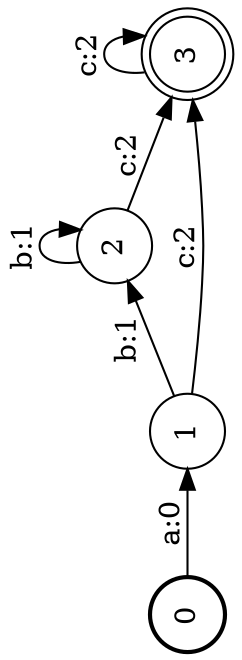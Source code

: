 digraph FST {
rankdir = LR;
size = "8.5,11";
label = "";
center = 1;
orientation = Landscape;
ranksep = "0.4";
nodesep = "0.25";
0 [label = "0", shape = circle, style = bold, fontsize = 14]
	0 -> 1 [label = "a:0", fontsize = 14];
1 [label = "1", shape = circle, style = solid, fontsize = 14]
	1 -> 2 [label = "b:1", fontsize = 14];
	1 -> 3 [label = "c:2", fontsize = 14];
2 [label = "2", shape = circle, style = solid, fontsize = 14]
	2 -> 2 [label = "b:1", fontsize = 14];
	2 -> 3 [label = "c:2", fontsize = 14];
3 [label = "3", shape = doublecircle, style = solid, fontsize = 14]
	3 -> 3 [label = "c:2", fontsize = 14];
}
